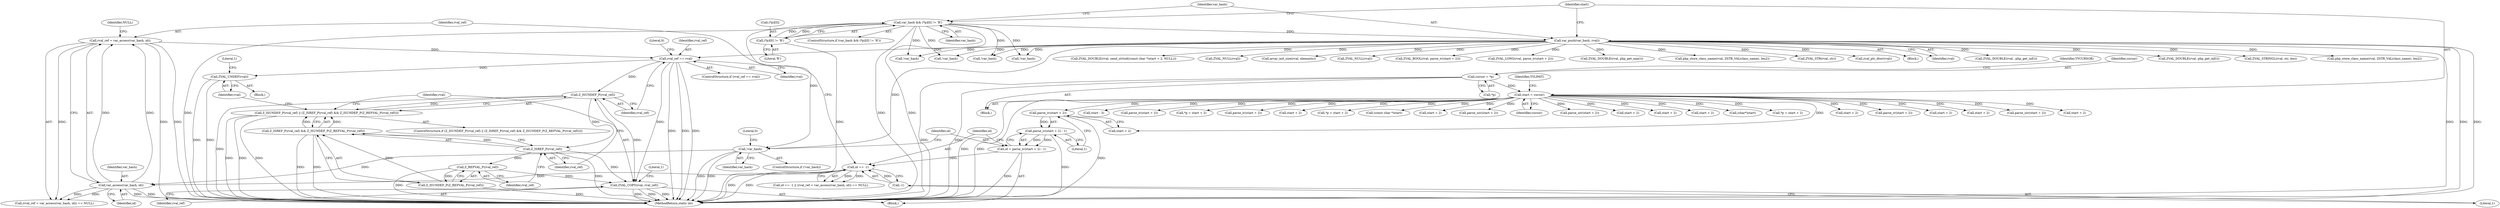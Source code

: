 digraph "0_php-src_1a23ebc1fff59bf480ca92963b36eba5c1b904c4@pointer" {
"1002294" [label="(Call,rval_ref == rval)"];
"1002284" [label="(Call,rval_ref = var_access(var_hash, id))"];
"1002286" [label="(Call,var_access(var_hash, id))"];
"1002265" [label="(Call,!var_hash)"];
"1000141" [label="(Call,var_push(var_hash, rval))"];
"1000132" [label="(Call,var_hash && (*p)[0] != 'R')"];
"1000134" [label="(Call,(*p)[0] != 'R')"];
"1002279" [label="(Call,id == -1)"];
"1002269" [label="(Call,id = parse_iv(start + 2) - 1)"];
"1002271" [label="(Call,parse_iv(start + 2) - 1)"];
"1002272" [label="(Call,parse_iv(start + 2))"];
"1000144" [label="(Call,start = cursor)"];
"1000120" [label="(Call,cursor = *p)"];
"1002281" [label="(Call,-1)"];
"1002302" [label="(Call,Z_ISUNDEF_P(rval_ref))"];
"1002301" [label="(Call,Z_ISUNDEF_P(rval_ref) || (Z_ISREF_P(rval_ref) && Z_ISUNDEF_P(Z_REFVAL_P(rval_ref))))"];
"1002305" [label="(Call,Z_ISREF_P(rval_ref))"];
"1002304" [label="(Call,Z_ISREF_P(rval_ref) && Z_ISUNDEF_P(Z_REFVAL_P(rval_ref)))"];
"1002308" [label="(Call,Z_REFVAL_P(rval_ref))"];
"1002307" [label="(Call,Z_ISUNDEF_P(Z_REFVAL_P(rval_ref)))"];
"1002315" [label="(Call,ZVAL_COPY(rval, rval_ref))"];
"1002311" [label="(Call,ZVAL_UNDEF(rval))"];
"1000146" [label="(Identifier,cursor)"];
"1001168" [label="(Call,parse_uiv(start + 2))"];
"1000145" [label="(Identifier,start)"];
"1002158" [label="(Call,ZVAL_BOOL(rval, parse_iv(start + 2)))"];
"1002265" [label="(Call,!var_hash)"];
"1002304" [label="(Call,Z_ISREF_P(rval_ref) && Z_ISUNDEF_P(Z_REFVAL_P(rval_ref)))"];
"1002117" [label="(Call,ZVAL_LONG(rval, parse_iv(start + 2)))"];
"1002415" [label="(Call,start + 2)"];
"1002161" [label="(Call,start + 2)"];
"1002300" [label="(ControlStructure,if (Z_ISUNDEF_P(rval_ref) || (Z_ISREF_P(rval_ref) && Z_ISUNDEF_P(Z_REFVAL_P(rval_ref)))))"];
"1002301" [label="(Call,Z_ISUNDEF_P(rval_ref) || (Z_ISREF_P(rval_ref) && Z_ISUNDEF_P(Z_REFVAL_P(rval_ref))))"];
"1000134" [label="(Call,(*p)[0] != 'R')"];
"1002310" [label="(Block,)"];
"1001910" [label="(Call,ZVAL_DOUBLE(rval, php_get_nan()))"];
"1002280" [label="(Identifier,id)"];
"1002305" [label="(Call,Z_ISREF_P(rval_ref))"];
"1000820" [label="(Call,php_store_class_name(rval, ZSTR_VAL(class_name), len2))"];
"1001242" [label="(Call,ZVAL_STR(rval, str))"];
"1002407" [label="(Call,!var_hash)"];
"1000120" [label="(Call,cursor = *p)"];
"1002279" [label="(Call,id == -1)"];
"1000133" [label="(Identifier,var_hash)"];
"1000139" [label="(Literal,'R')"];
"1000121" [label="(Identifier,cursor)"];
"1000493" [label="(Call,start + 2)"];
"1002258" [label="(Block,)"];
"1002471" [label="(MethodReturn,static int)"];
"1002435" [label="(Call,zval_ptr_dtor(rval))"];
"1001903" [label="(Call,(char*)start)"];
"1002282" [label="(Literal,1)"];
"1002281" [label="(Call,-1)"];
"1001347" [label="(Call,*p = start + 2)"];
"1002307" [label="(Call,Z_ISUNDEF_P(Z_REFVAL_P(rval_ref)))"];
"1002285" [label="(Identifier,rval_ref)"];
"1002306" [label="(Identifier,rval_ref)"];
"1002288" [label="(Identifier,id)"];
"1002295" [label="(Identifier,rval_ref)"];
"1002278" [label="(Call,id == -1 || (rval_ref = var_access(var_hash, id)) == NULL)"];
"1001043" [label="(Call,!var_hash)"];
"1002287" [label="(Identifier,var_hash)"];
"1002273" [label="(Call,start + 2)"];
"1002266" [label="(Identifier,var_hash)"];
"1002271" [label="(Call,parse_iv(start + 2) - 1)"];
"1002283" [label="(Call,(rval_ref = var_access(var_hash, id)) == NULL)"];
"1002299" [label="(Literal,0)"];
"1000153" [label="(Identifier,YYLIMIT)"];
"1001185" [label="(Call,start + 2)"];
"1002315" [label="(Call,ZVAL_COPY(rval, rval_ref))"];
"1001034" [label="(Call,parse_iv(start + 2))"];
"1002270" [label="(Identifier,id)"];
"1000926" [label="(Call,!var_hash)"];
"1001334" [label="(Call,start + 2)"];
"1002286" [label="(Call,var_access(var_hash, id))"];
"1000131" [label="(ControlStructure,if (var_hash && (*p)[0] != 'R'))"];
"1000140" [label="(Block,)"];
"1001169" [label="(Call,start + 2)"];
"1000492" [label="(Call,parse_uiv(start + 2))"];
"1002302" [label="(Call,Z_ISUNDEF_P(rval_ref))"];
"1002303" [label="(Identifier,rval_ref)"];
"1000122" [label="(Call,*p)"];
"1000144" [label="(Call,start = cursor)"];
"1002316" [label="(Identifier,rval)"];
"1000143" [label="(Identifier,rval)"];
"1002312" [label="(Identifier,rval)"];
"1002284" [label="(Call,rval_ref = var_access(var_hash, id))"];
"1002268" [label="(Literal,0)"];
"1000111" [label="(Block,)"];
"1002276" [label="(Literal,1)"];
"1002311" [label="(Call,ZVAL_UNDEF(rval))"];
"1001940" [label="(Call,ZVAL_DOUBLE(rval, -php_get_inf()))"];
"1002293" [label="(ControlStructure,if (rval_ref == rval))"];
"1000141" [label="(Call,var_push(var_hash, rval))"];
"1002317" [label="(Identifier,rval_ref)"];
"1000513" [label="(Call,start + 2)"];
"1002319" [label="(Literal,1)"];
"1002269" [label="(Call,id = parse_iv(start + 2) - 1)"];
"1002048" [label="(Call,start - 3)"];
"1001925" [label="(Call,ZVAL_DOUBLE(rval, php_get_inf()))"];
"1000142" [label="(Identifier,var_hash)"];
"1002264" [label="(ControlStructure,if (!var_hash))"];
"1001398" [label="(Call,ZVAL_STRINGL(rval, str, len))"];
"1002160" [label="(Call,parse_iv(start + 2))"];
"1000794" [label="(Call,php_store_class_name(rval, ZSTR_VAL(class_name), len2))"];
"1002272" [label="(Call,parse_iv(start + 2))"];
"1000510" [label="(Call,*p = start + 2)"];
"1002308" [label="(Call,Z_REFVAL_P(rval_ref))"];
"1002414" [label="(Call,parse_iv(start + 2))"];
"1002289" [label="(Identifier,NULL)"];
"1001035" [label="(Call,start + 2)"];
"1001182" [label="(Call,*p = start + 2)"];
"1002296" [label="(Identifier,rval)"];
"1000126" [label="(Identifier,YYCURSOR)"];
"1001692" [label="(Call,(const char *)start)"];
"1000132" [label="(Call,var_hash && (*p)[0] != 'R')"];
"1000135" [label="(Call,(*p)[0])"];
"1001688" [label="(Call,ZVAL_DOUBLE(rval, zend_strtod((const char *)start + 2, NULL)))"];
"1001946" [label="(Call,ZVAL_NULL(rval))"];
"1002314" [label="(Literal,1)"];
"1002309" [label="(Identifier,rval_ref)"];
"1001058" [label="(Call,array_init_size(rval, elements))"];
"1001350" [label="(Call,start + 2)"];
"1000475" [label="(Call,!var_hash)"];
"1001333" [label="(Call,parse_uiv(start + 2))"];
"1002294" [label="(Call,rval_ref == rval)"];
"1002174" [label="(Call,ZVAL_NULL(rval))"];
"1002294" -> "1002293"  [label="AST: "];
"1002294" -> "1002296"  [label="CFG: "];
"1002295" -> "1002294"  [label="AST: "];
"1002296" -> "1002294"  [label="AST: "];
"1002299" -> "1002294"  [label="CFG: "];
"1002303" -> "1002294"  [label="CFG: "];
"1002294" -> "1002471"  [label="DDG: "];
"1002294" -> "1002471"  [label="DDG: "];
"1002294" -> "1002471"  [label="DDG: "];
"1002284" -> "1002294"  [label="DDG: "];
"1000141" -> "1002294"  [label="DDG: "];
"1002294" -> "1002302"  [label="DDG: "];
"1002294" -> "1002311"  [label="DDG: "];
"1002294" -> "1002315"  [label="DDG: "];
"1002284" -> "1002283"  [label="AST: "];
"1002284" -> "1002286"  [label="CFG: "];
"1002285" -> "1002284"  [label="AST: "];
"1002286" -> "1002284"  [label="AST: "];
"1002289" -> "1002284"  [label="CFG: "];
"1002284" -> "1002471"  [label="DDG: "];
"1002284" -> "1002471"  [label="DDG: "];
"1002284" -> "1002283"  [label="DDG: "];
"1002286" -> "1002284"  [label="DDG: "];
"1002286" -> "1002284"  [label="DDG: "];
"1002286" -> "1002288"  [label="CFG: "];
"1002287" -> "1002286"  [label="AST: "];
"1002288" -> "1002286"  [label="AST: "];
"1002286" -> "1002471"  [label="DDG: "];
"1002286" -> "1002471"  [label="DDG: "];
"1002286" -> "1002283"  [label="DDG: "];
"1002286" -> "1002283"  [label="DDG: "];
"1002265" -> "1002286"  [label="DDG: "];
"1002279" -> "1002286"  [label="DDG: "];
"1002265" -> "1002264"  [label="AST: "];
"1002265" -> "1002266"  [label="CFG: "];
"1002266" -> "1002265"  [label="AST: "];
"1002268" -> "1002265"  [label="CFG: "];
"1002270" -> "1002265"  [label="CFG: "];
"1002265" -> "1002471"  [label="DDG: "];
"1002265" -> "1002471"  [label="DDG: "];
"1000141" -> "1002265"  [label="DDG: "];
"1000132" -> "1002265"  [label="DDG: "];
"1000141" -> "1000140"  [label="AST: "];
"1000141" -> "1000143"  [label="CFG: "];
"1000142" -> "1000141"  [label="AST: "];
"1000143" -> "1000141"  [label="AST: "];
"1000145" -> "1000141"  [label="CFG: "];
"1000141" -> "1002471"  [label="DDG: "];
"1000141" -> "1002471"  [label="DDG: "];
"1000141" -> "1002471"  [label="DDG: "];
"1000132" -> "1000141"  [label="DDG: "];
"1000141" -> "1000475"  [label="DDG: "];
"1000141" -> "1000794"  [label="DDG: "];
"1000141" -> "1000820"  [label="DDG: "];
"1000141" -> "1000926"  [label="DDG: "];
"1000141" -> "1001043"  [label="DDG: "];
"1000141" -> "1001058"  [label="DDG: "];
"1000141" -> "1001242"  [label="DDG: "];
"1000141" -> "1001398"  [label="DDG: "];
"1000141" -> "1001688"  [label="DDG: "];
"1000141" -> "1001910"  [label="DDG: "];
"1000141" -> "1001925"  [label="DDG: "];
"1000141" -> "1001940"  [label="DDG: "];
"1000141" -> "1001946"  [label="DDG: "];
"1000141" -> "1002117"  [label="DDG: "];
"1000141" -> "1002158"  [label="DDG: "];
"1000141" -> "1002174"  [label="DDG: "];
"1000141" -> "1002407"  [label="DDG: "];
"1000141" -> "1002435"  [label="DDG: "];
"1000132" -> "1000131"  [label="AST: "];
"1000132" -> "1000133"  [label="CFG: "];
"1000132" -> "1000134"  [label="CFG: "];
"1000133" -> "1000132"  [label="AST: "];
"1000134" -> "1000132"  [label="AST: "];
"1000142" -> "1000132"  [label="CFG: "];
"1000145" -> "1000132"  [label="CFG: "];
"1000132" -> "1002471"  [label="DDG: "];
"1000132" -> "1002471"  [label="DDG: "];
"1000132" -> "1002471"  [label="DDG: "];
"1000134" -> "1000132"  [label="DDG: "];
"1000134" -> "1000132"  [label="DDG: "];
"1000132" -> "1000475"  [label="DDG: "];
"1000132" -> "1000926"  [label="DDG: "];
"1000132" -> "1001043"  [label="DDG: "];
"1000132" -> "1002407"  [label="DDG: "];
"1000134" -> "1000139"  [label="CFG: "];
"1000135" -> "1000134"  [label="AST: "];
"1000139" -> "1000134"  [label="AST: "];
"1000134" -> "1002471"  [label="DDG: "];
"1002279" -> "1002278"  [label="AST: "];
"1002279" -> "1002281"  [label="CFG: "];
"1002280" -> "1002279"  [label="AST: "];
"1002281" -> "1002279"  [label="AST: "];
"1002285" -> "1002279"  [label="CFG: "];
"1002278" -> "1002279"  [label="CFG: "];
"1002279" -> "1002471"  [label="DDG: "];
"1002279" -> "1002471"  [label="DDG: "];
"1002279" -> "1002278"  [label="DDG: "];
"1002279" -> "1002278"  [label="DDG: "];
"1002269" -> "1002279"  [label="DDG: "];
"1002281" -> "1002279"  [label="DDG: "];
"1002269" -> "1002258"  [label="AST: "];
"1002269" -> "1002271"  [label="CFG: "];
"1002270" -> "1002269"  [label="AST: "];
"1002271" -> "1002269"  [label="AST: "];
"1002280" -> "1002269"  [label="CFG: "];
"1002269" -> "1002471"  [label="DDG: "];
"1002271" -> "1002269"  [label="DDG: "];
"1002271" -> "1002269"  [label="DDG: "];
"1002271" -> "1002276"  [label="CFG: "];
"1002272" -> "1002271"  [label="AST: "];
"1002276" -> "1002271"  [label="AST: "];
"1002271" -> "1002471"  [label="DDG: "];
"1002272" -> "1002271"  [label="DDG: "];
"1002272" -> "1002273"  [label="CFG: "];
"1002273" -> "1002272"  [label="AST: "];
"1002276" -> "1002272"  [label="CFG: "];
"1002272" -> "1002471"  [label="DDG: "];
"1000144" -> "1002272"  [label="DDG: "];
"1000144" -> "1000111"  [label="AST: "];
"1000144" -> "1000146"  [label="CFG: "];
"1000145" -> "1000144"  [label="AST: "];
"1000146" -> "1000144"  [label="AST: "];
"1000153" -> "1000144"  [label="CFG: "];
"1000144" -> "1002471"  [label="DDG: "];
"1000144" -> "1002471"  [label="DDG: "];
"1000120" -> "1000144"  [label="DDG: "];
"1000144" -> "1000492"  [label="DDG: "];
"1000144" -> "1000493"  [label="DDG: "];
"1000144" -> "1000510"  [label="DDG: "];
"1000144" -> "1000513"  [label="DDG: "];
"1000144" -> "1001034"  [label="DDG: "];
"1000144" -> "1001035"  [label="DDG: "];
"1000144" -> "1001168"  [label="DDG: "];
"1000144" -> "1001169"  [label="DDG: "];
"1000144" -> "1001182"  [label="DDG: "];
"1000144" -> "1001185"  [label="DDG: "];
"1000144" -> "1001333"  [label="DDG: "];
"1000144" -> "1001334"  [label="DDG: "];
"1000144" -> "1001347"  [label="DDG: "];
"1000144" -> "1001350"  [label="DDG: "];
"1000144" -> "1001692"  [label="DDG: "];
"1000144" -> "1001903"  [label="DDG: "];
"1000144" -> "1002048"  [label="DDG: "];
"1000144" -> "1002160"  [label="DDG: "];
"1000144" -> "1002161"  [label="DDG: "];
"1000144" -> "1002273"  [label="DDG: "];
"1000144" -> "1002414"  [label="DDG: "];
"1000144" -> "1002415"  [label="DDG: "];
"1000120" -> "1000111"  [label="AST: "];
"1000120" -> "1000122"  [label="CFG: "];
"1000121" -> "1000120"  [label="AST: "];
"1000122" -> "1000120"  [label="AST: "];
"1000126" -> "1000120"  [label="CFG: "];
"1000120" -> "1002471"  [label="DDG: "];
"1000120" -> "1002471"  [label="DDG: "];
"1002281" -> "1002282"  [label="CFG: "];
"1002282" -> "1002281"  [label="AST: "];
"1002302" -> "1002301"  [label="AST: "];
"1002302" -> "1002303"  [label="CFG: "];
"1002303" -> "1002302"  [label="AST: "];
"1002306" -> "1002302"  [label="CFG: "];
"1002301" -> "1002302"  [label="CFG: "];
"1002302" -> "1002471"  [label="DDG: "];
"1002302" -> "1002301"  [label="DDG: "];
"1002302" -> "1002305"  [label="DDG: "];
"1002302" -> "1002315"  [label="DDG: "];
"1002301" -> "1002300"  [label="AST: "];
"1002301" -> "1002304"  [label="CFG: "];
"1002304" -> "1002301"  [label="AST: "];
"1002312" -> "1002301"  [label="CFG: "];
"1002316" -> "1002301"  [label="CFG: "];
"1002301" -> "1002471"  [label="DDG: "];
"1002301" -> "1002471"  [label="DDG: "];
"1002301" -> "1002471"  [label="DDG: "];
"1002304" -> "1002301"  [label="DDG: "];
"1002304" -> "1002301"  [label="DDG: "];
"1002305" -> "1002304"  [label="AST: "];
"1002305" -> "1002306"  [label="CFG: "];
"1002306" -> "1002305"  [label="AST: "];
"1002309" -> "1002305"  [label="CFG: "];
"1002304" -> "1002305"  [label="CFG: "];
"1002305" -> "1002471"  [label="DDG: "];
"1002305" -> "1002304"  [label="DDG: "];
"1002305" -> "1002308"  [label="DDG: "];
"1002305" -> "1002315"  [label="DDG: "];
"1002304" -> "1002307"  [label="CFG: "];
"1002307" -> "1002304"  [label="AST: "];
"1002304" -> "1002471"  [label="DDG: "];
"1002304" -> "1002471"  [label="DDG: "];
"1002307" -> "1002304"  [label="DDG: "];
"1002308" -> "1002307"  [label="AST: "];
"1002308" -> "1002309"  [label="CFG: "];
"1002309" -> "1002308"  [label="AST: "];
"1002307" -> "1002308"  [label="CFG: "];
"1002308" -> "1002471"  [label="DDG: "];
"1002308" -> "1002307"  [label="DDG: "];
"1002308" -> "1002315"  [label="DDG: "];
"1002307" -> "1002471"  [label="DDG: "];
"1002315" -> "1002258"  [label="AST: "];
"1002315" -> "1002317"  [label="CFG: "];
"1002316" -> "1002315"  [label="AST: "];
"1002317" -> "1002315"  [label="AST: "];
"1002319" -> "1002315"  [label="CFG: "];
"1002315" -> "1002471"  [label="DDG: "];
"1002315" -> "1002471"  [label="DDG: "];
"1002315" -> "1002471"  [label="DDG: "];
"1002311" -> "1002310"  [label="AST: "];
"1002311" -> "1002312"  [label="CFG: "];
"1002312" -> "1002311"  [label="AST: "];
"1002314" -> "1002311"  [label="CFG: "];
"1002311" -> "1002471"  [label="DDG: "];
"1002311" -> "1002471"  [label="DDG: "];
}
